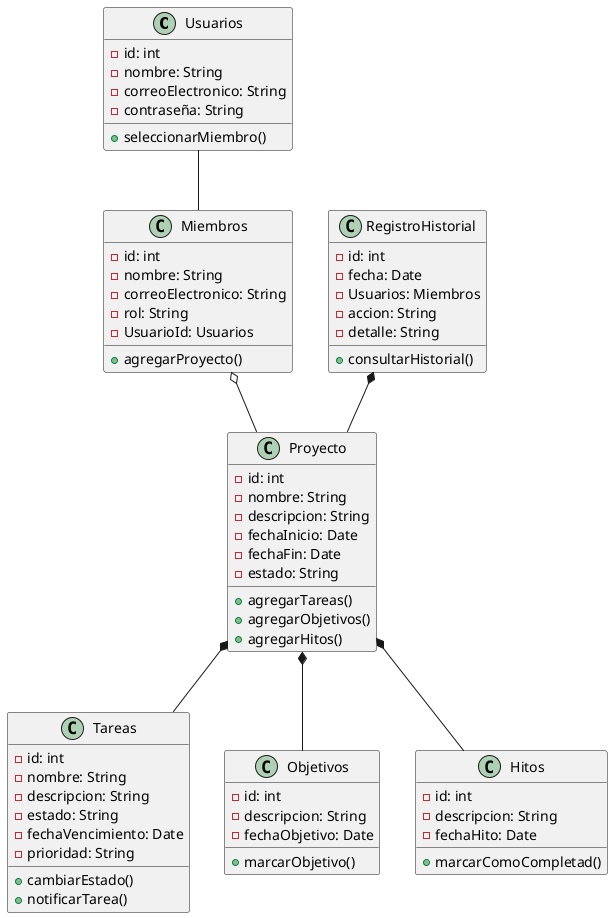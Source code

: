 @startuml Diagrama de Clases


class Usuarios {
    - id: int
    - nombre: String
    - correoElectronico: String
    - contraseña: String

    + seleccionarMiembro()
}

class Proyecto {
  - id: int
  - nombre: String
  - descripcion: String
  - fechaInicio: Date
  - fechaFin: Date
  - estado: String

  + agregarTareas()
  + agregarObjetivos()
  + agregarHitos()
}

class Miembros {
  - id: int
  - nombre: String
  - correoElectronico: String
  - rol: String
  - UsuarioId: Usuarios

  + agregarProyecto()
}

class Tareas {
  - id: int
  - nombre: String
  - descripcion: String
  - estado: String
  - fechaVencimiento: Date
  - prioridad: String

  + cambiarEstado()
  + notificarTarea()
}

class Objetivos {
  - id: int
  - descripcion: String
  - fechaObjetivo: Date

  + marcarObjetivo()
}

class Hitos {
  - id: int
  - descripcion: String
  - fechaHito: Date

  + marcarComoCompletad()
}

class RegistroHistorial {
  - id: int
  - fecha: Date
  - Usuarios: Miembros
  - accion: String
  - detalle: String

  + consultarHistorial()
}

Usuarios -- Miembros
Miembros o-- Proyecto
Proyecto *-- Tareas
Proyecto *-- Objetivos
Proyecto *-- Hitos
RegistroHistorial *-- Proyecto


@enduml
